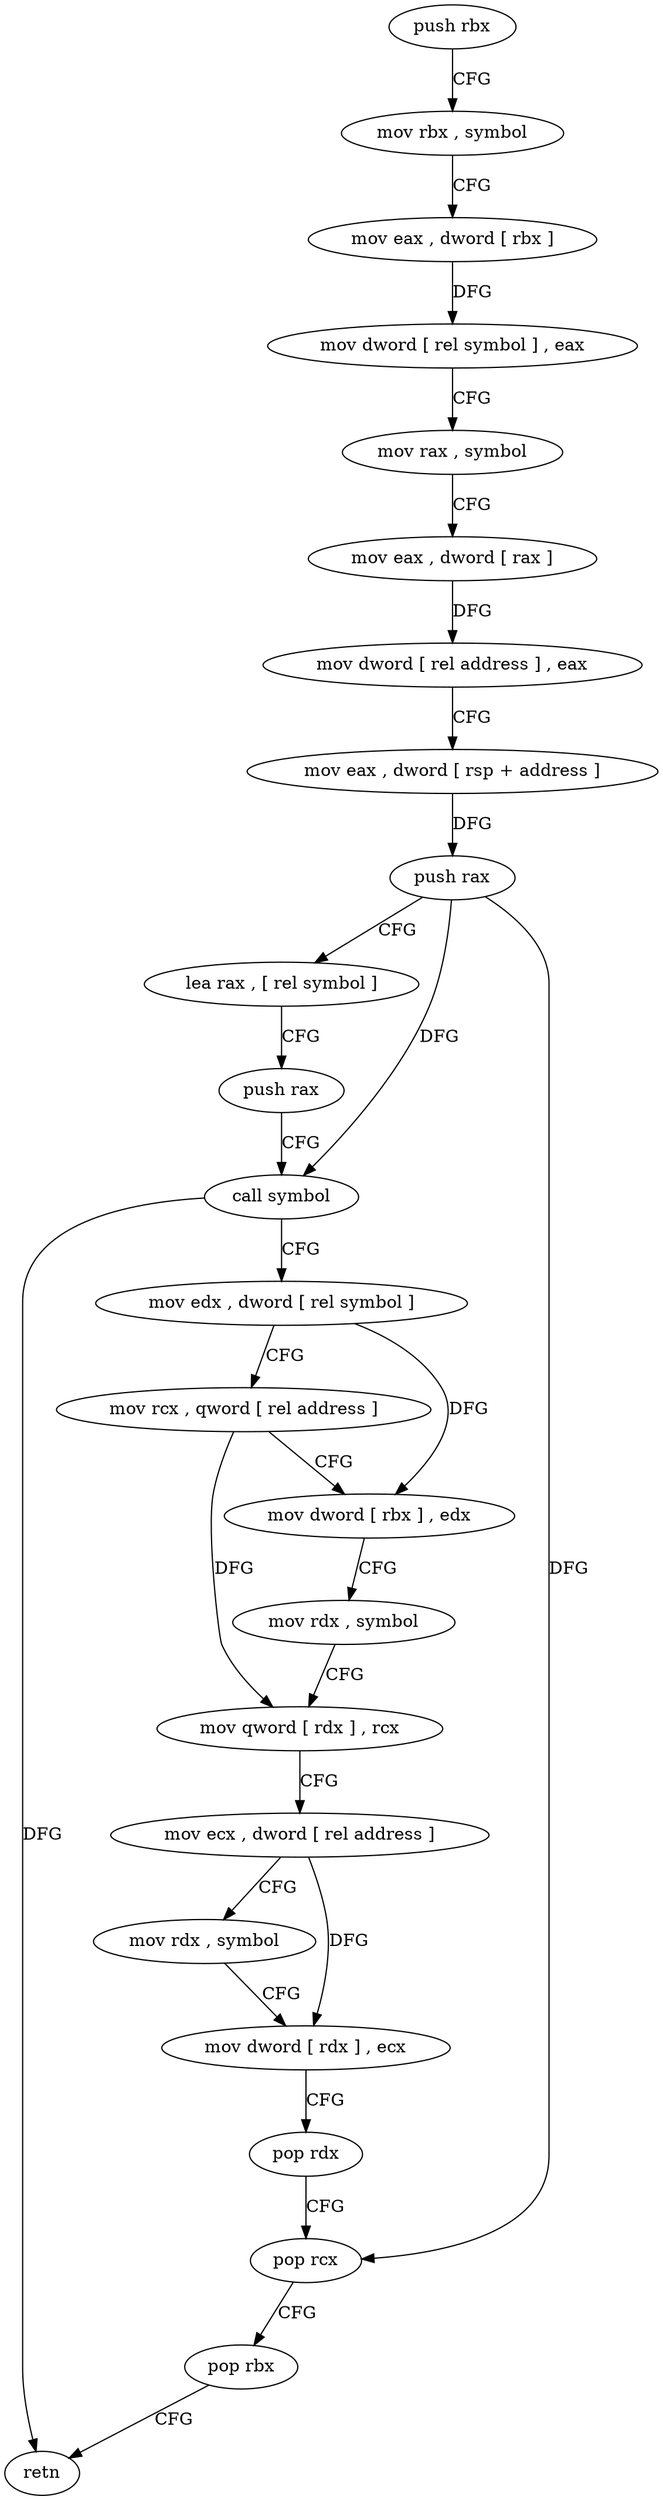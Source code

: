 digraph "func" {
"4222832" [label = "push rbx" ]
"4222833" [label = "mov rbx , symbol" ]
"4222840" [label = "mov eax , dword [ rbx ]" ]
"4222842" [label = "mov dword [ rel symbol ] , eax" ]
"4222848" [label = "mov rax , symbol" ]
"4222855" [label = "mov eax , dword [ rax ]" ]
"4222857" [label = "mov dword [ rel address ] , eax" ]
"4222863" [label = "mov eax , dword [ rsp + address ]" ]
"4222867" [label = "push rax" ]
"4222868" [label = "lea rax , [ rel symbol ]" ]
"4222875" [label = "push rax" ]
"4222876" [label = "call symbol" ]
"4222881" [label = "mov edx , dword [ rel symbol ]" ]
"4222887" [label = "mov rcx , qword [ rel address ]" ]
"4222894" [label = "mov dword [ rbx ] , edx" ]
"4222896" [label = "mov rdx , symbol" ]
"4222903" [label = "mov qword [ rdx ] , rcx" ]
"4222906" [label = "mov ecx , dword [ rel address ]" ]
"4222912" [label = "mov rdx , symbol" ]
"4222919" [label = "mov dword [ rdx ] , ecx" ]
"4222921" [label = "pop rdx" ]
"4222922" [label = "pop rcx" ]
"4222923" [label = "pop rbx" ]
"4222924" [label = "retn" ]
"4222832" -> "4222833" [ label = "CFG" ]
"4222833" -> "4222840" [ label = "CFG" ]
"4222840" -> "4222842" [ label = "DFG" ]
"4222842" -> "4222848" [ label = "CFG" ]
"4222848" -> "4222855" [ label = "CFG" ]
"4222855" -> "4222857" [ label = "DFG" ]
"4222857" -> "4222863" [ label = "CFG" ]
"4222863" -> "4222867" [ label = "DFG" ]
"4222867" -> "4222868" [ label = "CFG" ]
"4222867" -> "4222876" [ label = "DFG" ]
"4222867" -> "4222922" [ label = "DFG" ]
"4222868" -> "4222875" [ label = "CFG" ]
"4222875" -> "4222876" [ label = "CFG" ]
"4222876" -> "4222881" [ label = "CFG" ]
"4222876" -> "4222924" [ label = "DFG" ]
"4222881" -> "4222887" [ label = "CFG" ]
"4222881" -> "4222894" [ label = "DFG" ]
"4222887" -> "4222894" [ label = "CFG" ]
"4222887" -> "4222903" [ label = "DFG" ]
"4222894" -> "4222896" [ label = "CFG" ]
"4222896" -> "4222903" [ label = "CFG" ]
"4222903" -> "4222906" [ label = "CFG" ]
"4222906" -> "4222912" [ label = "CFG" ]
"4222906" -> "4222919" [ label = "DFG" ]
"4222912" -> "4222919" [ label = "CFG" ]
"4222919" -> "4222921" [ label = "CFG" ]
"4222921" -> "4222922" [ label = "CFG" ]
"4222922" -> "4222923" [ label = "CFG" ]
"4222923" -> "4222924" [ label = "CFG" ]
}
